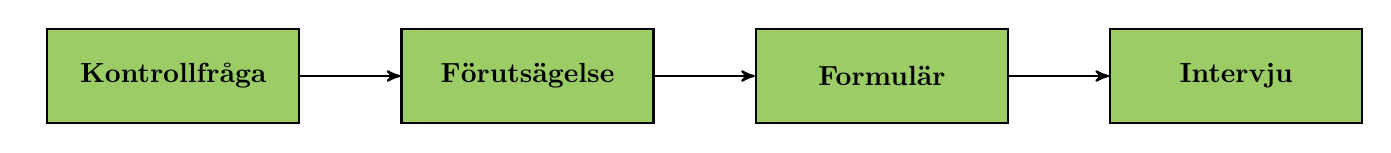 \definecolor{klight_green_400}{RGB}{156, 204, 101}

\tikzset{%
  project part/.style={
    rectangle,
    draw,
    fill=klight_green_400,
    thick,
    minimum width=3.2cm,
    minimum height=1.2cm
  },
  main line/.style={
    draw,
    line width=0.25mm,
    opacity=1,
    minimum size=1cm
  },
}

\begin{tikzpicture}[x=1.5cm, y=1.5cm, ->,>=stealth',auto, thick]
% Base project nodes
\node [project part/.try] (control) at (0,0) {$\textbf{Kontrollfråga}$};
\node [project part/.try] (predict) at (3,0) {$\textbf{Förutsägelse}$};
\node [project part/.try] (form) at (6,0) {$\textbf{Formulär}$};
\node [project part/.try] (interview) at (9,0) {$\textbf{Intervju}$};


% Connect them 
\path[main line/.style={font=\sffamily\small}]
    (control) edge[right] node [left] {} (predict)
    (predict) edge[right] node [left] {} (form)
    (form) edge[right] node [left] {} (interview);
\end{tikzpicture}